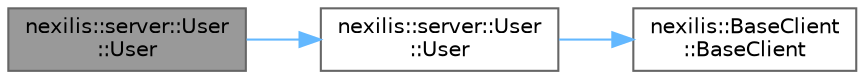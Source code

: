 digraph "nexilis::server::User::User"
{
 // LATEX_PDF_SIZE
  bgcolor="transparent";
  edge [fontname=Helvetica,fontsize=10,labelfontname=Helvetica,labelfontsize=10];
  node [fontname=Helvetica,fontsize=10,shape=box,height=0.2,width=0.4];
  rankdir="LR";
  Node1 [id="Node000001",label="nexilis::server::User\l::User",height=0.2,width=0.4,color="gray40", fillcolor="grey60", style="filled", fontcolor="black",tooltip="Deleted copy constructor."];
  Node1 -> Node2 [id="edge1_Node000001_Node000002",color="steelblue1",style="solid",tooltip=" "];
  Node2 [id="Node000002",label="nexilis::server::User\l::User",height=0.2,width=0.4,color="grey40", fillcolor="white", style="filled",URL="$d4/d3a/classnexilis_1_1server_1_1User.html#a0199e64b6ac58d388f0179ceef3bac45",tooltip="Constructor."];
  Node2 -> Node3 [id="edge2_Node000002_Node000003",color="steelblue1",style="solid",tooltip=" "];
  Node3 [id="Node000003",label="nexilis::BaseClient\l::BaseClient",height=0.2,width=0.4,color="grey40", fillcolor="white", style="filled",URL="$dc/dcb/classnexilis_1_1BaseClient.html#a94a60e9babe94d304b7c61522c2c6fc9",tooltip="Constructor."];
}
